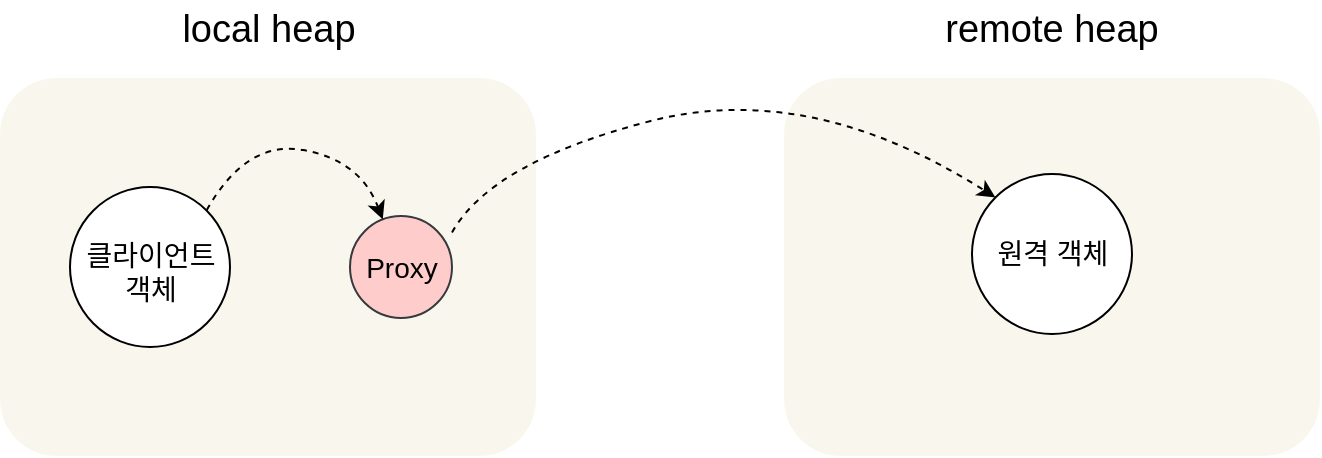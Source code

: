 <mxfile version="19.0.3" type="github">
  <diagram id="V_DDeVoyYyE1n4yqUQAm" name="Page-1">
    <mxGraphModel dx="1038" dy="547" grid="0" gridSize="10" guides="1" tooltips="1" connect="1" arrows="1" fold="1" page="1" pageScale="1" pageWidth="2339" pageHeight="3300" math="0" shadow="0">
      <root>
        <mxCell id="0" />
        <mxCell id="1" parent="0" />
        <mxCell id="JKl0JmLnemrHshTqrZux-1" value="" style="rounded=1;whiteSpace=wrap;html=1;strokeColor=none;fillColor=#f9f7ed;" vertex="1" parent="1">
          <mxGeometry x="203" y="176" width="268" height="189" as="geometry" />
        </mxCell>
        <mxCell id="JKl0JmLnemrHshTqrZux-2" value="" style="rounded=1;whiteSpace=wrap;html=1;fillColor=#f9f7ed;strokeColor=none;" vertex="1" parent="1">
          <mxGeometry x="595" y="176" width="268" height="189" as="geometry" />
        </mxCell>
        <mxCell id="JKl0JmLnemrHshTqrZux-3" value="" style="ellipse;whiteSpace=wrap;html=1;aspect=fixed;" vertex="1" parent="1">
          <mxGeometry x="238" y="230.5" width="80" height="80" as="geometry" />
        </mxCell>
        <mxCell id="JKl0JmLnemrHshTqrZux-4" value="" style="ellipse;whiteSpace=wrap;html=1;aspect=fixed;fillColor=#ffcccc;strokeColor=#36393d;" vertex="1" parent="1">
          <mxGeometry x="378" y="245" width="51" height="51" as="geometry" />
        </mxCell>
        <mxCell id="JKl0JmLnemrHshTqrZux-5" value="" style="ellipse;whiteSpace=wrap;html=1;aspect=fixed;" vertex="1" parent="1">
          <mxGeometry x="689" y="224" width="80" height="80" as="geometry" />
        </mxCell>
        <mxCell id="JKl0JmLnemrHshTqrZux-7" value="" style="curved=1;endArrow=classic;html=1;rounded=0;exitX=1;exitY=0;exitDx=0;exitDy=0;dashed=1;" edge="1" parent="1" source="JKl0JmLnemrHshTqrZux-3" target="JKl0JmLnemrHshTqrZux-4">
          <mxGeometry width="50" height="50" relative="1" as="geometry">
            <mxPoint x="503" y="307" as="sourcePoint" />
            <mxPoint x="553" y="257" as="targetPoint" />
            <Array as="points">
              <mxPoint x="326" y="207" />
              <mxPoint x="383" y="217" />
            </Array>
          </mxGeometry>
        </mxCell>
        <mxCell id="JKl0JmLnemrHshTqrZux-8" value="" style="curved=1;endArrow=classic;html=1;rounded=0;exitX=1;exitY=0;exitDx=0;exitDy=0;dashed=1;entryX=0;entryY=0;entryDx=0;entryDy=0;" edge="1" parent="1" target="JKl0JmLnemrHshTqrZux-5">
          <mxGeometry width="50" height="50" relative="1" as="geometry">
            <mxPoint x="429.004" y="253.216" as="sourcePoint" />
            <mxPoint x="517.217" y="257.642" as="targetPoint" />
            <Array as="points">
              <mxPoint x="448.72" y="218" />
              <mxPoint x="608" y="177" />
            </Array>
          </mxGeometry>
        </mxCell>
        <mxCell id="JKl0JmLnemrHshTqrZux-9" value="local heap" style="text;html=1;strokeColor=none;fillColor=none;align=center;verticalAlign=middle;whiteSpace=wrap;rounded=0;fontSize=19;" vertex="1" parent="1">
          <mxGeometry x="290.5" y="137" width="93" height="30" as="geometry" />
        </mxCell>
        <mxCell id="JKl0JmLnemrHshTqrZux-10" value="remote heap" style="text;html=1;strokeColor=none;fillColor=none;align=center;verticalAlign=middle;whiteSpace=wrap;rounded=0;fontSize=19;" vertex="1" parent="1">
          <mxGeometry x="668" y="137" width="122" height="30" as="geometry" />
        </mxCell>
        <mxCell id="JKl0JmLnemrHshTqrZux-11" value="Proxy" style="text;html=1;strokeColor=none;fillColor=none;align=center;verticalAlign=middle;whiteSpace=wrap;rounded=0;fontSize=14;" vertex="1" parent="1">
          <mxGeometry x="373.5" y="256" width="60" height="29.5" as="geometry" />
        </mxCell>
        <mxCell id="JKl0JmLnemrHshTqrZux-12" value="클라이언트 객체" style="text;html=1;strokeColor=none;fillColor=none;align=center;verticalAlign=middle;whiteSpace=wrap;rounded=0;fontSize=14;" vertex="1" parent="1">
          <mxGeometry x="240.5" y="258" width="75" height="30" as="geometry" />
        </mxCell>
        <mxCell id="JKl0JmLnemrHshTqrZux-14" value="원격 객체" style="text;html=1;strokeColor=none;fillColor=none;align=center;verticalAlign=middle;whiteSpace=wrap;rounded=0;fontSize=14;" vertex="1" parent="1">
          <mxGeometry x="691.5" y="249" width="75" height="30" as="geometry" />
        </mxCell>
      </root>
    </mxGraphModel>
  </diagram>
</mxfile>
